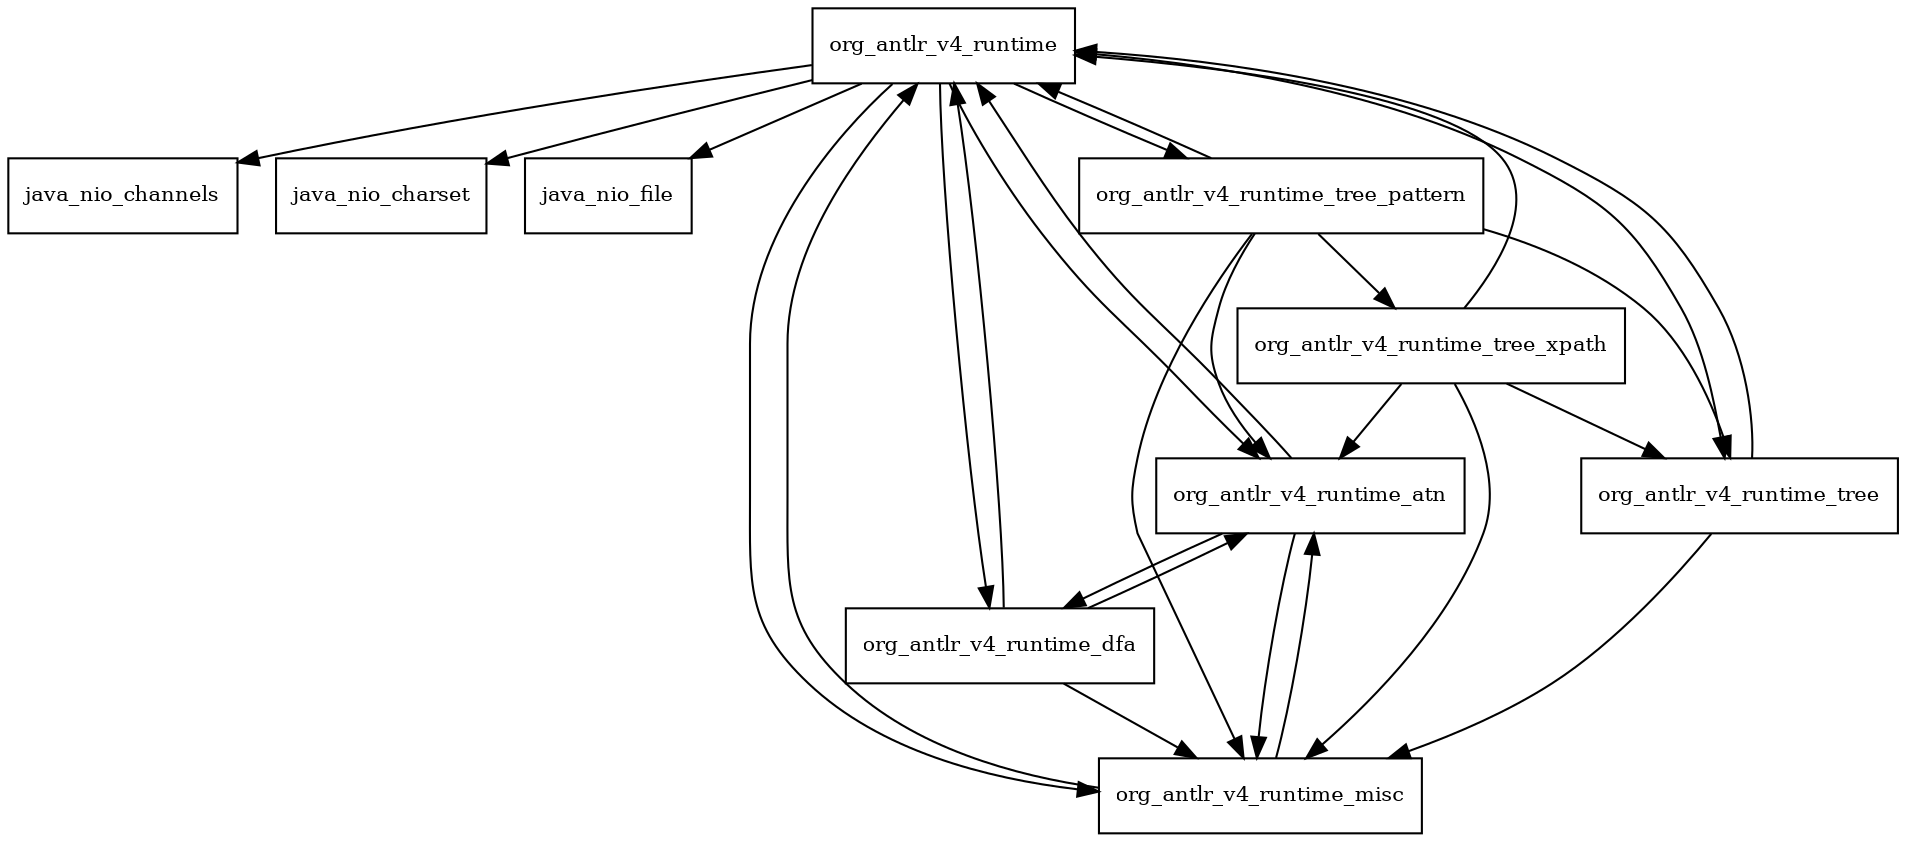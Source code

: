 digraph antlr4_runtime_4_7_2_package_dependencies {
  node [shape = box, fontsize=10.0];
  org_antlr_v4_runtime -> java_nio_channels;
  org_antlr_v4_runtime -> java_nio_charset;
  org_antlr_v4_runtime -> java_nio_file;
  org_antlr_v4_runtime -> org_antlr_v4_runtime_atn;
  org_antlr_v4_runtime -> org_antlr_v4_runtime_dfa;
  org_antlr_v4_runtime -> org_antlr_v4_runtime_misc;
  org_antlr_v4_runtime -> org_antlr_v4_runtime_tree;
  org_antlr_v4_runtime -> org_antlr_v4_runtime_tree_pattern;
  org_antlr_v4_runtime_atn -> org_antlr_v4_runtime;
  org_antlr_v4_runtime_atn -> org_antlr_v4_runtime_dfa;
  org_antlr_v4_runtime_atn -> org_antlr_v4_runtime_misc;
  org_antlr_v4_runtime_dfa -> org_antlr_v4_runtime;
  org_antlr_v4_runtime_dfa -> org_antlr_v4_runtime_atn;
  org_antlr_v4_runtime_dfa -> org_antlr_v4_runtime_misc;
  org_antlr_v4_runtime_misc -> org_antlr_v4_runtime;
  org_antlr_v4_runtime_misc -> org_antlr_v4_runtime_atn;
  org_antlr_v4_runtime_tree -> org_antlr_v4_runtime;
  org_antlr_v4_runtime_tree -> org_antlr_v4_runtime_misc;
  org_antlr_v4_runtime_tree_pattern -> org_antlr_v4_runtime;
  org_antlr_v4_runtime_tree_pattern -> org_antlr_v4_runtime_atn;
  org_antlr_v4_runtime_tree_pattern -> org_antlr_v4_runtime_misc;
  org_antlr_v4_runtime_tree_pattern -> org_antlr_v4_runtime_tree;
  org_antlr_v4_runtime_tree_pattern -> org_antlr_v4_runtime_tree_xpath;
  org_antlr_v4_runtime_tree_xpath -> org_antlr_v4_runtime;
  org_antlr_v4_runtime_tree_xpath -> org_antlr_v4_runtime_atn;
  org_antlr_v4_runtime_tree_xpath -> org_antlr_v4_runtime_misc;
  org_antlr_v4_runtime_tree_xpath -> org_antlr_v4_runtime_tree;
}
